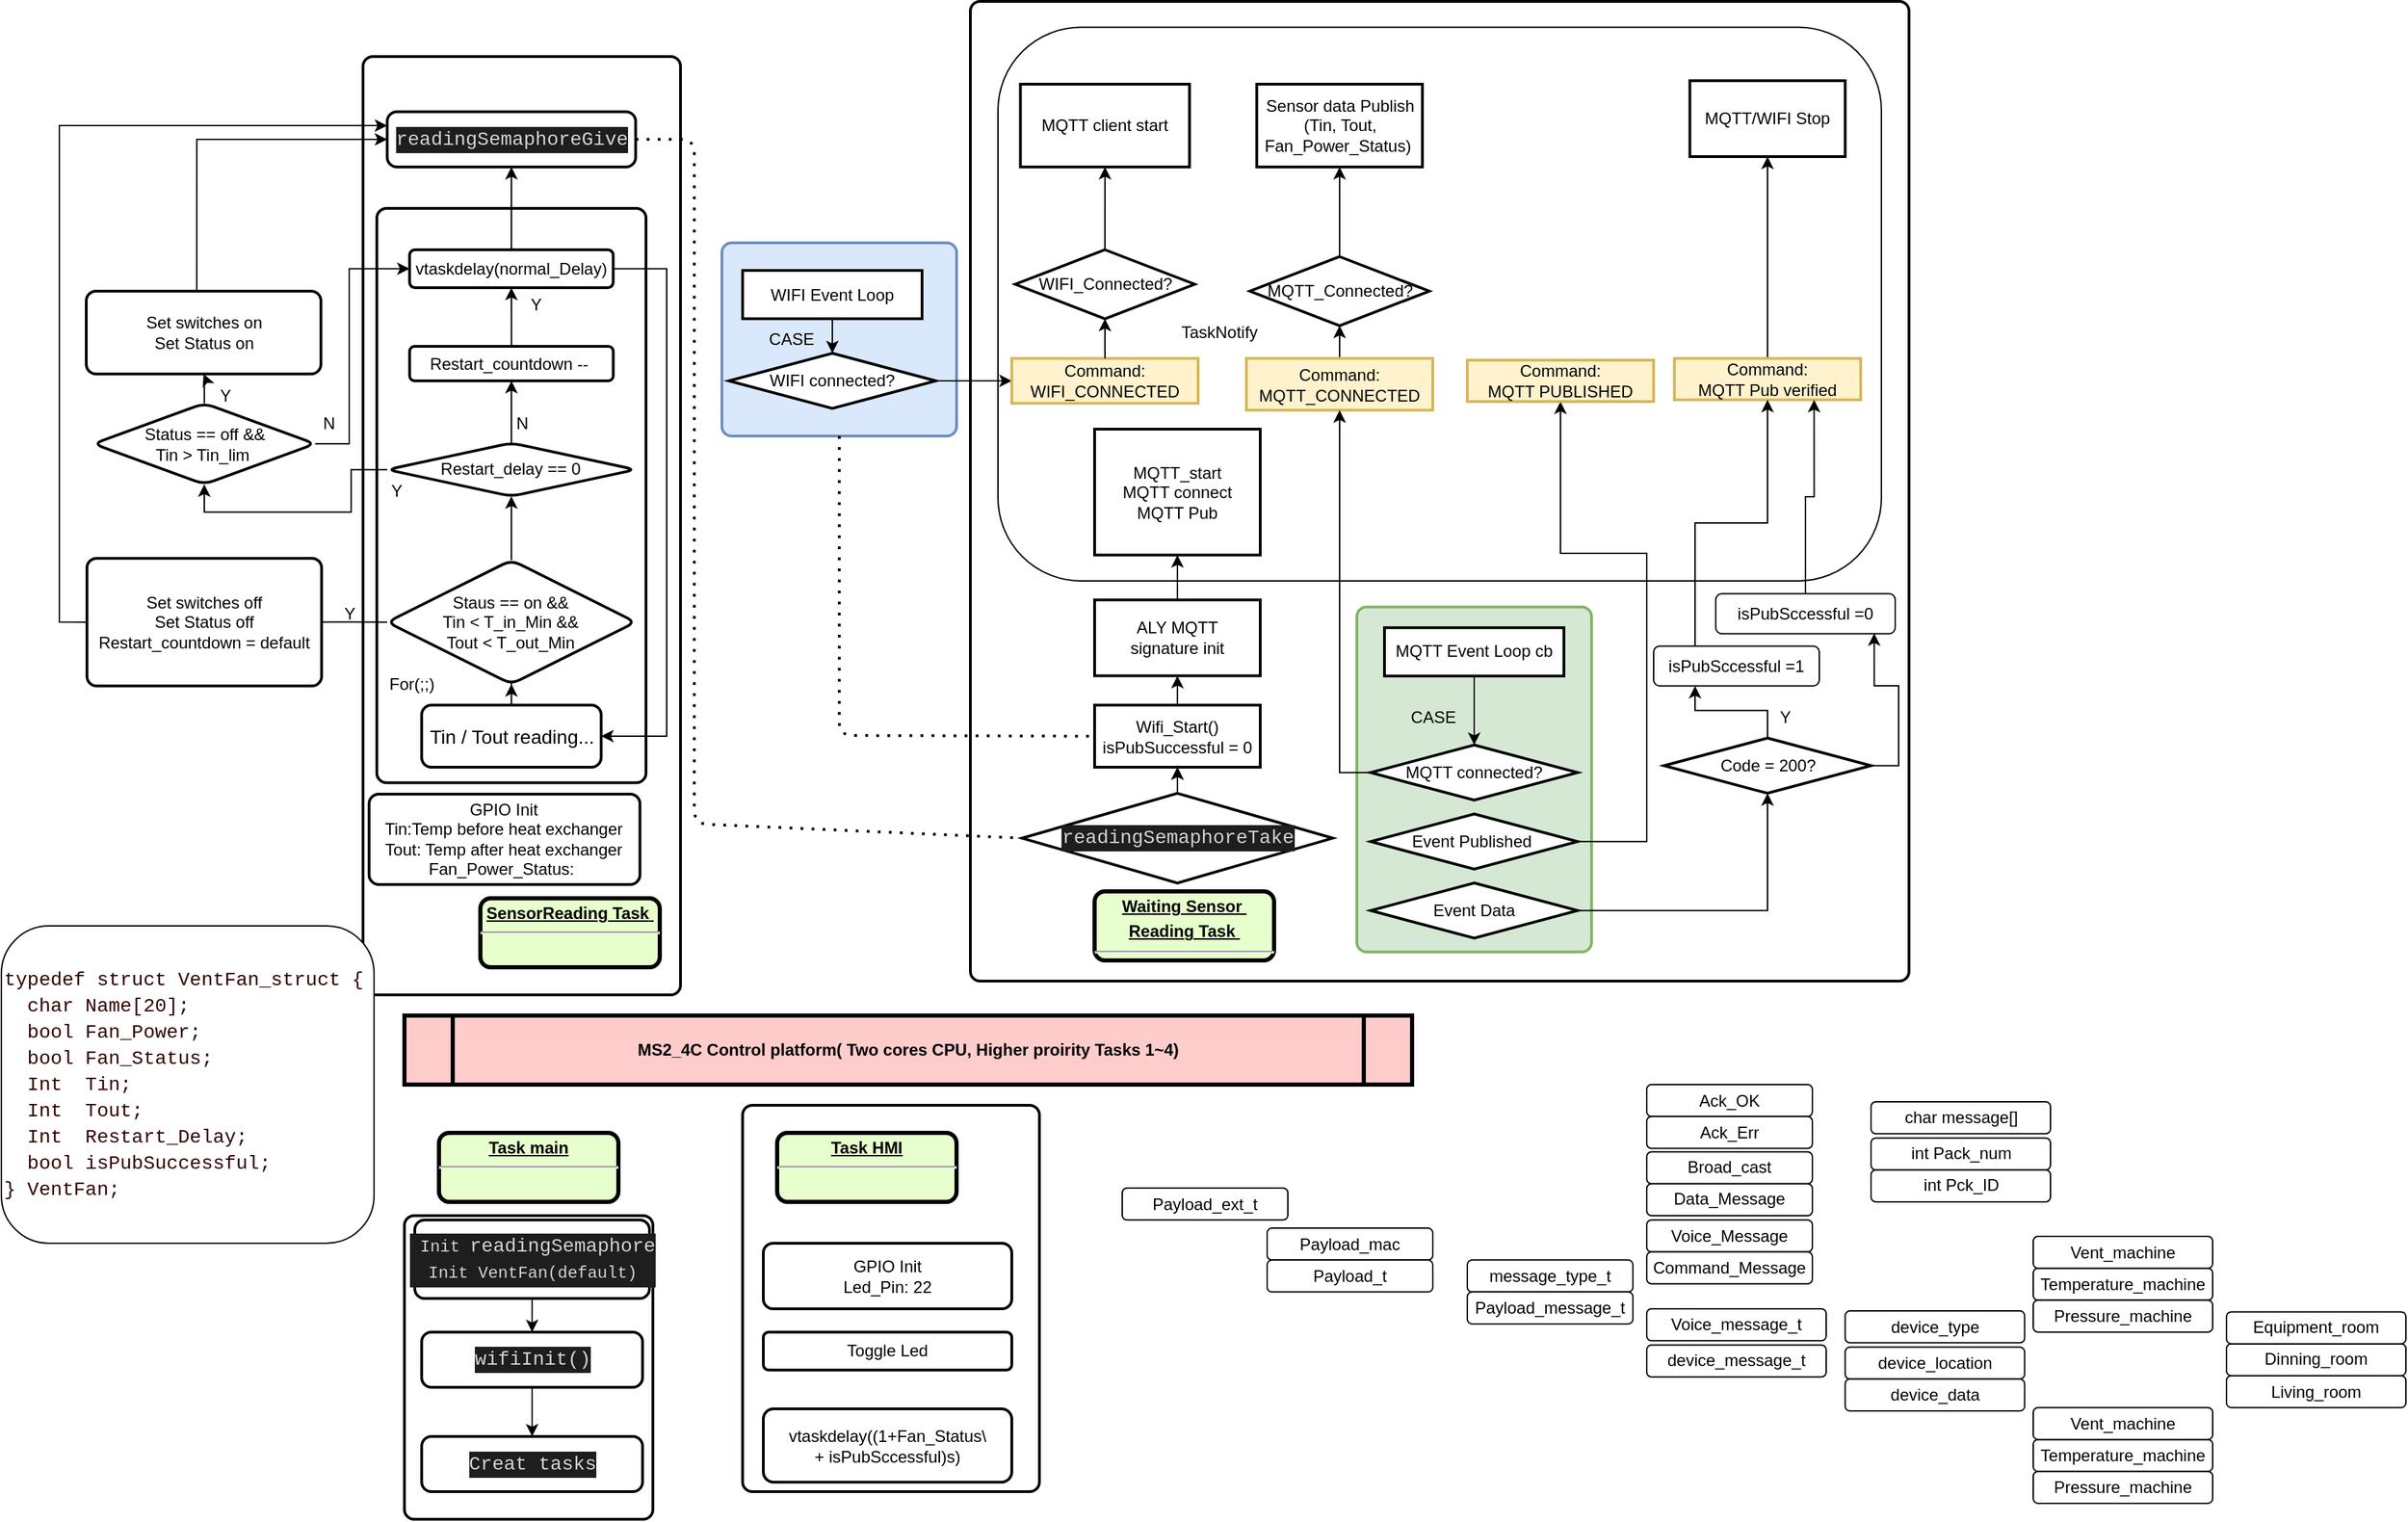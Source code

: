 <mxfile version="14.7.6" type="github">
  <diagram id="aIBNMCLB5vegAtX76ae7" name="Page-1">
    <mxGraphModel dx="950" dy="454" grid="1" gridSize="10" guides="1" tooltips="1" connect="1" arrows="1" fold="1" page="1" pageScale="1" pageWidth="827" pageHeight="1169" math="0" shadow="0">
      <root>
        <mxCell id="0" />
        <mxCell id="1" parent="0" />
        <mxCell id="qpSUApoE_brRs-mtpVLS-30" value="" style="rounded=1;whiteSpace=wrap;html=1;absoluteArcSize=1;arcSize=14;strokeWidth=2;" parent="1" vertex="1">
          <mxGeometry x="635" y="810" width="215" height="280" as="geometry" />
        </mxCell>
        <mxCell id="1z75fBFgBHhC1uhvndQV-54" value="" style="rounded=1;whiteSpace=wrap;html=1;absoluteArcSize=1;arcSize=14;strokeWidth=2;" parent="1" vertex="1">
          <mxGeometry x="800" y="10" width="680" height="710" as="geometry" />
        </mxCell>
        <mxCell id="Un01HnfKfebli6_bDrwn-19" value="" style="rounded=1;whiteSpace=wrap;html=1;" parent="1" vertex="1">
          <mxGeometry x="820" y="28.75" width="640" height="401.25" as="geometry" />
        </mxCell>
        <mxCell id="1z75fBFgBHhC1uhvndQV-83" value="" style="rounded=1;whiteSpace=wrap;html=1;absoluteArcSize=1;arcSize=14;strokeWidth=2;" parent="1" vertex="1">
          <mxGeometry x="360" y="50" width="230" height="680" as="geometry" />
        </mxCell>
        <mxCell id="Un01HnfKfebli6_bDrwn-9" value="" style="rounded=1;whiteSpace=wrap;html=1;absoluteArcSize=1;arcSize=14;strokeWidth=2;" parent="1" vertex="1">
          <mxGeometry x="370" y="160" width="195" height="416.25" as="geometry" />
        </mxCell>
        <mxCell id="1z75fBFgBHhC1uhvndQV-82" value="" style="rounded=1;whiteSpace=wrap;html=1;absoluteArcSize=1;arcSize=14;strokeWidth=2;" parent="1" vertex="1">
          <mxGeometry x="390" y="890" width="180" height="220" as="geometry" />
        </mxCell>
        <mxCell id="1z75fBFgBHhC1uhvndQV-52" value="" style="rounded=1;whiteSpace=wrap;html=1;absoluteArcSize=1;arcSize=14;strokeWidth=2;fillColor=#d5e8d4;strokeColor=#82b366;" parent="1" vertex="1">
          <mxGeometry x="1080" y="448.9" width="170" height="250" as="geometry" />
        </mxCell>
        <mxCell id="1z75fBFgBHhC1uhvndQV-47" value="" style="rounded=1;whiteSpace=wrap;html=1;absoluteArcSize=1;arcSize=14;strokeWidth=2;fillColor=#dae8fc;strokeColor=#6c8ebf;" parent="1" vertex="1">
          <mxGeometry x="620" y="185" width="170" height="140" as="geometry" />
        </mxCell>
        <mxCell id="1z75fBFgBHhC1uhvndQV-1" value="MS2_4C Control platform( Two cores CPU, Higher proirity Tasks 1~4)" style="shape=process;whiteSpace=wrap;align=center;verticalAlign=middle;size=0.048;fontStyle=1;strokeWidth=3;fillColor=#FFCCCC" parent="1" vertex="1">
          <mxGeometry x="390" y="745" width="730" height="50" as="geometry" />
        </mxCell>
        <mxCell id="1z75fBFgBHhC1uhvndQV-2" value="&lt;p style=&quot;margin: 0px ; margin-top: 4px ; text-align: center ; text-decoration: underline&quot;&gt;&lt;strong&gt;&lt;strong&gt;Task&lt;/strong&gt;&amp;nbsp;main&lt;br&gt;&lt;/strong&gt;&lt;/p&gt;&lt;hr&gt;&lt;p style=&quot;margin: 0px ; margin-left: 8px&quot;&gt;&lt;br&gt;&lt;/p&gt;" style="verticalAlign=middle;align=center;overflow=fill;fontSize=12;fontFamily=Helvetica;html=1;rounded=1;fontStyle=1;strokeWidth=3;fillColor=#E6FFCC" parent="1" vertex="1">
          <mxGeometry x="415" y="830" width="130" height="50" as="geometry" />
        </mxCell>
        <mxCell id="1z75fBFgBHhC1uhvndQV-80" value="" style="edgeStyle=orthogonalEdgeStyle;rounded=0;orthogonalLoop=1;jettySize=auto;html=1;" parent="1" source="1z75fBFgBHhC1uhvndQV-3" target="1z75fBFgBHhC1uhvndQV-4" edge="1">
          <mxGeometry relative="1" as="geometry" />
        </mxCell>
        <mxCell id="1z75fBFgBHhC1uhvndQV-3" value="&lt;div style=&quot;color: rgb(212 , 212 , 212) ; background-color: rgb(30 , 30 , 30) ; font-family: &amp;#34;consolas&amp;#34; , &amp;#34;courier new&amp;#34; , monospace ; line-height: 19px&quot;&gt;&lt;font style=&quot;font-size: 12px&quot;&gt;&amp;nbsp;Init&amp;nbsp;&lt;/font&gt;&lt;span style=&quot;font-family: &amp;#34;consolas&amp;#34; , &amp;#34;courier new&amp;#34; , monospace ; font-size: 14px&quot;&gt;readingSemaphore&lt;/span&gt;&lt;/div&gt;&lt;div style=&quot;color: rgb(212 , 212 , 212) ; background-color: rgb(30 , 30 , 30) ; font-family: &amp;#34;consolas&amp;#34; , &amp;#34;courier new&amp;#34; , monospace ; line-height: 19px&quot;&gt;&lt;font style=&quot;font-size: 12px&quot;&gt;Init VentFan(default)&lt;/font&gt;&lt;/div&gt;" style="rounded=1;whiteSpace=wrap;html=1;absoluteArcSize=1;arcSize=14;strokeWidth=2;" parent="1" vertex="1">
          <mxGeometry x="397.51" y="893.13" width="170" height="56.87" as="geometry" />
        </mxCell>
        <mxCell id="qpSUApoE_brRs-mtpVLS-2" value="" style="edgeStyle=orthogonalEdgeStyle;rounded=0;orthogonalLoop=1;jettySize=auto;html=1;" parent="1" source="1z75fBFgBHhC1uhvndQV-4" target="qpSUApoE_brRs-mtpVLS-1" edge="1">
          <mxGeometry relative="1" as="geometry" />
        </mxCell>
        <mxCell id="1z75fBFgBHhC1uhvndQV-4" value="&lt;div style=&quot;color: rgb(212 , 212 , 212) ; background-color: rgb(30 , 30 , 30) ; font-family: &amp;#34;consolas&amp;#34; , &amp;#34;courier new&amp;#34; , monospace ; font-size: 14px ; line-height: 19px&quot;&gt;wifiInit()&lt;/div&gt;" style="rounded=1;whiteSpace=wrap;html=1;absoluteArcSize=1;arcSize=14;strokeWidth=2;" parent="1" vertex="1">
          <mxGeometry x="402.5" y="974.38" width="160" height="40" as="geometry" />
        </mxCell>
        <mxCell id="qpSUApoE_brRs-mtpVLS-4" value="" style="edgeStyle=orthogonalEdgeStyle;rounded=0;orthogonalLoop=1;jettySize=auto;html=1;" parent="1" source="1z75fBFgBHhC1uhvndQV-5" target="qpSUApoE_brRs-mtpVLS-3" edge="1">
          <mxGeometry relative="1" as="geometry" />
        </mxCell>
        <mxCell id="1z75fBFgBHhC1uhvndQV-5" value="&lt;font style=&quot;font-size: 14px&quot;&gt;Tin / Tout reading...&lt;/font&gt;" style="rounded=1;whiteSpace=wrap;html=1;absoluteArcSize=1;arcSize=14;strokeWidth=2;" parent="1" vertex="1">
          <mxGeometry x="402.5" y="520" width="130" height="45" as="geometry" />
        </mxCell>
        <mxCell id="1z75fBFgBHhC1uhvndQV-7" value="&lt;p style=&quot;margin: 0px ; margin-top: 4px ; text-align: center ; text-decoration: underline&quot;&gt;&lt;strong&gt;&lt;strong&gt;SensorReading Task&lt;/strong&gt;&amp;nbsp;&lt;br&gt;&lt;/strong&gt;&lt;/p&gt;&lt;hr&gt;&lt;p style=&quot;margin: 0px ; margin-left: 8px&quot;&gt;&lt;br&gt;&lt;/p&gt;" style="verticalAlign=middle;align=center;overflow=fill;fontSize=12;fontFamily=Helvetica;html=1;rounded=1;fontStyle=1;strokeWidth=3;fillColor=#E6FFCC" parent="1" vertex="1">
          <mxGeometry x="445" y="660" width="130" height="50" as="geometry" />
        </mxCell>
        <mxCell id="1z75fBFgBHhC1uhvndQV-8" value="&lt;div style=&quot;color: rgb(212 , 212 , 212) ; background-color: rgb(30 , 30 , 30) ; font-family: &amp;#34;consolas&amp;#34; , &amp;#34;courier new&amp;#34; , monospace ; font-size: 14px ; line-height: 19px&quot;&gt;&lt;div style=&quot;font-family: &amp;#34;consolas&amp;#34; , &amp;#34;courier new&amp;#34; , monospace ; line-height: 19px&quot;&gt;readingSemaphoreGive&lt;/div&gt;&lt;/div&gt;" style="rounded=1;whiteSpace=wrap;html=1;absoluteArcSize=1;arcSize=14;strokeWidth=2;" parent="1" vertex="1">
          <mxGeometry x="377.51" y="90" width="180" height="40" as="geometry" />
        </mxCell>
        <mxCell id="1z75fBFgBHhC1uhvndQV-9" value="&lt;p style=&quot;margin: 0px ; margin-top: 4px ; text-align: center ; text-decoration: underline&quot;&gt;&lt;strong&gt;&lt;strong&gt;Waiting Sensor&amp;nbsp;&lt;/strong&gt;&lt;/strong&gt;&lt;/p&gt;&lt;p style=&quot;margin: 0px ; margin-top: 4px ; text-align: center ; text-decoration: underline&quot;&gt;&lt;strong&gt;&lt;strong&gt;Reading Task&lt;/strong&gt;&amp;nbsp;&lt;br&gt;&lt;/strong&gt;&lt;/p&gt;&lt;hr&gt;&lt;p style=&quot;margin: 0px ; margin-left: 8px&quot;&gt;&lt;br&gt;&lt;/p&gt;" style="verticalAlign=middle;align=center;overflow=fill;fontSize=12;fontFamily=Helvetica;html=1;rounded=1;fontStyle=1;strokeWidth=3;fillColor=#E6FFCC" parent="1" vertex="1">
          <mxGeometry x="890" y="655" width="130" height="50" as="geometry" />
        </mxCell>
        <mxCell id="1z75fBFgBHhC1uhvndQV-12" value="" style="edgeStyle=orthogonalEdgeStyle;rounded=0;orthogonalLoop=1;jettySize=auto;html=1;" parent="1" source="1z75fBFgBHhC1uhvndQV-10" target="1z75fBFgBHhC1uhvndQV-11" edge="1">
          <mxGeometry relative="1" as="geometry" />
        </mxCell>
        <mxCell id="1z75fBFgBHhC1uhvndQV-32" value="" style="edgeStyle=orthogonalEdgeStyle;rounded=0;orthogonalLoop=1;jettySize=auto;html=1;exitX=0.5;exitY=0;exitDx=0;exitDy=0;" parent="1" source="1z75fBFgBHhC1uhvndQV-15" target="1z75fBFgBHhC1uhvndQV-13" edge="1">
          <mxGeometry relative="1" as="geometry" />
        </mxCell>
        <mxCell id="1z75fBFgBHhC1uhvndQV-10" value="&lt;div style=&quot;color: rgb(212 , 212 , 212) ; background-color: rgb(30 , 30 , 30) ; font-family: &amp;#34;consolas&amp;#34; , &amp;#34;courier new&amp;#34; , monospace ; font-size: 14px ; line-height: 19px&quot;&gt;readingSemaphoreTake&lt;/div&gt;" style="strokeWidth=2;html=1;shape=mxgraph.flowchart.decision;whiteSpace=wrap;" parent="1" vertex="1">
          <mxGeometry x="837.5" y="583.9" width="225" height="65" as="geometry" />
        </mxCell>
        <mxCell id="1z75fBFgBHhC1uhvndQV-14" value="" style="edgeStyle=orthogonalEdgeStyle;rounded=0;orthogonalLoop=1;jettySize=auto;html=1;entryX=0.5;entryY=1;entryDx=0;entryDy=0;" parent="1" source="1z75fBFgBHhC1uhvndQV-11" target="1z75fBFgBHhC1uhvndQV-15" edge="1">
          <mxGeometry relative="1" as="geometry" />
        </mxCell>
        <mxCell id="1z75fBFgBHhC1uhvndQV-18" value="" style="edgeStyle=orthogonalEdgeStyle;rounded=0;orthogonalLoop=1;jettySize=auto;html=1;exitX=1;exitY=0.5;exitDx=0;exitDy=0;" parent="1" source="1z75fBFgBHhC1uhvndQV-46" target="1z75fBFgBHhC1uhvndQV-17" edge="1">
          <mxGeometry relative="1" as="geometry">
            <Array as="points">
              <mxPoint x="775" y="285" />
            </Array>
          </mxGeometry>
        </mxCell>
        <mxCell id="1z75fBFgBHhC1uhvndQV-13" value="MQTT_start&lt;br&gt;MQTT connect&lt;br&gt;MQTT Pub" style="whiteSpace=wrap;html=1;strokeWidth=2;" parent="1" vertex="1">
          <mxGeometry x="890" y="320" width="120" height="91.25" as="geometry" />
        </mxCell>
        <mxCell id="1z75fBFgBHhC1uhvndQV-15" value="ALY MQTT &lt;br&gt;signature init" style="whiteSpace=wrap;html=1;strokeWidth=2;" parent="1" vertex="1">
          <mxGeometry x="890" y="443.75" width="120" height="55" as="geometry" />
        </mxCell>
        <mxCell id="1z75fBFgBHhC1uhvndQV-61" value="" style="edgeStyle=orthogonalEdgeStyle;rounded=0;orthogonalLoop=1;jettySize=auto;html=1;" parent="1" source="1z75fBFgBHhC1uhvndQV-19" edge="1">
          <mxGeometry relative="1" as="geometry">
            <mxPoint x="897.5" y="202.5" as="targetPoint" />
          </mxGeometry>
        </mxCell>
        <mxCell id="1z75fBFgBHhC1uhvndQV-17" value="Command:&lt;br&gt;WIFI_CONNECTED" style="whiteSpace=wrap;html=1;strokeWidth=2;fillColor=#fff2cc;strokeColor=#d6b656;" parent="1" vertex="1">
          <mxGeometry x="830" y="268.75" width="135" height="32.5" as="geometry" />
        </mxCell>
        <mxCell id="1z75fBFgBHhC1uhvndQV-22" value="" style="edgeStyle=orthogonalEdgeStyle;rounded=0;orthogonalLoop=1;jettySize=auto;html=1;" parent="1" source="1z75fBFgBHhC1uhvndQV-19" target="1z75fBFgBHhC1uhvndQV-21" edge="1">
          <mxGeometry relative="1" as="geometry" />
        </mxCell>
        <mxCell id="1z75fBFgBHhC1uhvndQV-21" value="MQTT client start" style="whiteSpace=wrap;html=1;strokeWidth=2;" parent="1" vertex="1">
          <mxGeometry x="836.25" y="70" width="122.5" height="60" as="geometry" />
        </mxCell>
        <mxCell id="1z75fBFgBHhC1uhvndQV-65" value="" style="edgeStyle=orthogonalEdgeStyle;rounded=0;orthogonalLoop=1;jettySize=auto;html=1;entryX=0.5;entryY=1;entryDx=0;entryDy=0;" parent="1" source="1z75fBFgBHhC1uhvndQV-23" target="1z75fBFgBHhC1uhvndQV-67" edge="1">
          <mxGeometry relative="1" as="geometry" />
        </mxCell>
        <mxCell id="1z75fBFgBHhC1uhvndQV-23" value="Command:&lt;br&gt;MQTT_CONNECTED" style="whiteSpace=wrap;html=1;strokeWidth=2;fillColor=#fff2cc;strokeColor=#d6b656;" parent="1" vertex="1">
          <mxGeometry x="1000" y="268.75" width="135" height="37.5" as="geometry" />
        </mxCell>
        <mxCell id="1z75fBFgBHhC1uhvndQV-30" value="" style="edgeStyle=orthogonalEdgeStyle;rounded=0;orthogonalLoop=1;jettySize=auto;html=1;" parent="1" source="1z75fBFgBHhC1uhvndQV-25" target="1z75fBFgBHhC1uhvndQV-29" edge="1">
          <mxGeometry relative="1" as="geometry" />
        </mxCell>
        <mxCell id="1z75fBFgBHhC1uhvndQV-25" value="MQTT Event Loop cb" style="whiteSpace=wrap;html=1;strokeWidth=2;" parent="1" vertex="1">
          <mxGeometry x="1100" y="463.9" width="130" height="35" as="geometry" />
        </mxCell>
        <mxCell id="1z75fBFgBHhC1uhvndQV-64" value="" style="edgeStyle=orthogonalEdgeStyle;rounded=0;orthogonalLoop=1;jettySize=auto;html=1;entryX=0.5;entryY=1;entryDx=0;entryDy=0;exitX=0;exitY=0.5;exitDx=0;exitDy=0;" parent="1" source="1z75fBFgBHhC1uhvndQV-29" target="1z75fBFgBHhC1uhvndQV-23" edge="1">
          <mxGeometry relative="1" as="geometry">
            <mxPoint x="1225.0" y="607.5" as="targetPoint" />
          </mxGeometry>
        </mxCell>
        <mxCell id="1z75fBFgBHhC1uhvndQV-29" value="MQTT connected?" style="rhombus;whiteSpace=wrap;html=1;strokeWidth=2;" parent="1" vertex="1">
          <mxGeometry x="1090" y="548.9" width="150" height="40" as="geometry" />
        </mxCell>
        <mxCell id="1z75fBFgBHhC1uhvndQV-33" value="Y" style="text;html=1;align=center;verticalAlign=middle;resizable=0;points=[];autosize=1;" parent="1" vertex="1">
          <mxGeometry x="960" y="545" width="20" height="20" as="geometry" />
        </mxCell>
        <mxCell id="1z75fBFgBHhC1uhvndQV-35" value="Sensor data Publish&lt;br&gt;(Tin, Tout,&lt;br&gt;Fan_Power_Status)&amp;nbsp;" style="whiteSpace=wrap;html=1;strokeWidth=2;" parent="1" vertex="1">
          <mxGeometry x="1007.5" y="70" width="120" height="60" as="geometry" />
        </mxCell>
        <mxCell id="1z75fBFgBHhC1uhvndQV-66" value="" style="edgeStyle=orthogonalEdgeStyle;rounded=0;orthogonalLoop=1;jettySize=auto;html=1;entryX=0.5;entryY=1;entryDx=0;entryDy=0;exitX=1;exitY=0.5;exitDx=0;exitDy=0;" parent="1" source="1z75fBFgBHhC1uhvndQV-37" target="1z75fBFgBHhC1uhvndQV-43" edge="1">
          <mxGeometry relative="1" as="geometry">
            <mxPoint x="1270" y="707" as="targetPoint" />
            <Array as="points">
              <mxPoint x="1290" y="619" />
              <mxPoint x="1290" y="410" />
              <mxPoint x="1227" y="410" />
            </Array>
          </mxGeometry>
        </mxCell>
        <mxCell id="1z75fBFgBHhC1uhvndQV-37" value="Event Published&amp;nbsp;" style="rhombus;whiteSpace=wrap;html=1;strokeWidth=2;" parent="1" vertex="1">
          <mxGeometry x="1090" y="598.9" width="150" height="40" as="geometry" />
        </mxCell>
        <mxCell id="_MhRCm7ZclxY7VLbv7sL-2" value="" style="edgeStyle=orthogonalEdgeStyle;rounded=0;orthogonalLoop=1;jettySize=auto;html=1;entryX=0.5;entryY=1;entryDx=0;entryDy=0;" parent="1" source="1z75fBFgBHhC1uhvndQV-38" target="1z75fBFgBHhC1uhvndQV-39" edge="1">
          <mxGeometry relative="1" as="geometry">
            <mxPoint x="1335" y="668.9" as="targetPoint" />
          </mxGeometry>
        </mxCell>
        <mxCell id="1z75fBFgBHhC1uhvndQV-38" value="Event Data" style="rhombus;whiteSpace=wrap;html=1;strokeWidth=2;" parent="1" vertex="1">
          <mxGeometry x="1090" y="648.9" width="150" height="40" as="geometry" />
        </mxCell>
        <mxCell id="_MhRCm7ZclxY7VLbv7sL-8" value="" style="edgeStyle=orthogonalEdgeStyle;rounded=0;orthogonalLoop=1;jettySize=auto;html=1;entryX=0.25;entryY=1;entryDx=0;entryDy=0;" parent="1" source="1z75fBFgBHhC1uhvndQV-39" target="_MhRCm7ZclxY7VLbv7sL-7" edge="1">
          <mxGeometry relative="1" as="geometry" />
        </mxCell>
        <mxCell id="_MhRCm7ZclxY7VLbv7sL-11" value="" style="edgeStyle=orthogonalEdgeStyle;rounded=0;orthogonalLoop=1;jettySize=auto;html=1;entryX=0.883;entryY=0.993;entryDx=0;entryDy=0;entryPerimeter=0;exitX=1;exitY=0.5;exitDx=0;exitDy=0;" parent="1" source="1z75fBFgBHhC1uhvndQV-39" target="_MhRCm7ZclxY7VLbv7sL-9" edge="1">
          <mxGeometry relative="1" as="geometry">
            <mxPoint x="1547.5" y="563.9" as="targetPoint" />
          </mxGeometry>
        </mxCell>
        <mxCell id="1z75fBFgBHhC1uhvndQV-39" value="Code = 200?" style="rhombus;whiteSpace=wrap;html=1;strokeWidth=2;" parent="1" vertex="1">
          <mxGeometry x="1302.5" y="543.9" width="150" height="40" as="geometry" />
        </mxCell>
        <mxCell id="1z75fBFgBHhC1uhvndQV-43" value="Command:&lt;br&gt;MQTT PUBLISHED" style="whiteSpace=wrap;html=1;strokeWidth=2;fillColor=#fff2cc;strokeColor=#d6b656;" parent="1" vertex="1">
          <mxGeometry x="1160" y="270" width="135" height="30" as="geometry" />
        </mxCell>
        <mxCell id="1z75fBFgBHhC1uhvndQV-48" value="" style="edgeStyle=orthogonalEdgeStyle;rounded=0;orthogonalLoop=1;jettySize=auto;html=1;" parent="1" source="1z75fBFgBHhC1uhvndQV-45" target="1z75fBFgBHhC1uhvndQV-46" edge="1">
          <mxGeometry relative="1" as="geometry" />
        </mxCell>
        <mxCell id="1z75fBFgBHhC1uhvndQV-45" value="WIFI Event Loop" style="whiteSpace=wrap;html=1;strokeWidth=2;" parent="1" vertex="1">
          <mxGeometry x="635" y="205" width="130" height="35" as="geometry" />
        </mxCell>
        <mxCell id="1z75fBFgBHhC1uhvndQV-46" value="WIFI connected?" style="rhombus;whiteSpace=wrap;html=1;strokeWidth=2;" parent="1" vertex="1">
          <mxGeometry x="625" y="265" width="150" height="40" as="geometry" />
        </mxCell>
        <mxCell id="1z75fBFgBHhC1uhvndQV-50" value="CASE" style="text;html=1;align=center;verticalAlign=middle;resizable=0;points=[];autosize=1;" parent="1" vertex="1">
          <mxGeometry x="645" y="245" width="50" height="20" as="geometry" />
        </mxCell>
        <mxCell id="1z75fBFgBHhC1uhvndQV-51" value="CASE" style="text;html=1;align=center;verticalAlign=middle;resizable=0;points=[];autosize=1;" parent="1" vertex="1">
          <mxGeometry x="1110" y="518.9" width="50" height="20" as="geometry" />
        </mxCell>
        <mxCell id="1z75fBFgBHhC1uhvndQV-55" value="TaskNotify" style="text;html=1;align=center;verticalAlign=middle;resizable=0;points=[];autosize=1;" parent="1" vertex="1">
          <mxGeometry x="945" y="240" width="70" height="20" as="geometry" />
        </mxCell>
        <mxCell id="1z75fBFgBHhC1uhvndQV-68" value="" style="edgeStyle=orthogonalEdgeStyle;rounded=0;orthogonalLoop=1;jettySize=auto;html=1;" parent="1" source="1z75fBFgBHhC1uhvndQV-67" target="1z75fBFgBHhC1uhvndQV-35" edge="1">
          <mxGeometry relative="1" as="geometry" />
        </mxCell>
        <mxCell id="1z75fBFgBHhC1uhvndQV-67" value="MQTT_Connected?" style="rhombus;whiteSpace=wrap;html=1;strokeWidth=2;" parent="1" vertex="1">
          <mxGeometry x="1002.5" y="195" width="130" height="50" as="geometry" />
        </mxCell>
        <mxCell id="1z75fBFgBHhC1uhvndQV-74" style="edgeStyle=orthogonalEdgeStyle;rounded=0;orthogonalLoop=1;jettySize=auto;html=1;exitX=0.5;exitY=1;exitDx=0;exitDy=0;" parent="1" edge="1">
          <mxGeometry relative="1" as="geometry">
            <mxPoint x="1085" y="762.42" as="sourcePoint" />
            <mxPoint x="1085" y="762.42" as="targetPoint" />
          </mxGeometry>
        </mxCell>
        <mxCell id="qpSUApoE_brRs-mtpVLS-1" value="&lt;div style=&quot;color: rgb(212 , 212 , 212) ; background-color: rgb(30 , 30 , 30) ; font-family: &amp;#34;consolas&amp;#34; , &amp;#34;courier new&amp;#34; , monospace ; font-size: 14px ; line-height: 19px&quot;&gt;Creat tasks&lt;/div&gt;" style="rounded=1;whiteSpace=wrap;html=1;absoluteArcSize=1;arcSize=14;strokeWidth=2;" parent="1" vertex="1">
          <mxGeometry x="402.51" y="1050" width="160" height="40" as="geometry" />
        </mxCell>
        <mxCell id="qpSUApoE_brRs-mtpVLS-3" value="Staus == on &amp;amp;&amp;amp;&lt;br&gt;Tin &amp;lt; T_in_Min &amp;amp;&amp;amp;&lt;br&gt;Tout &amp;lt; T_out_Min" style="rhombus;whiteSpace=wrap;html=1;rounded=1;strokeWidth=2;arcSize=14;" parent="1" vertex="1">
          <mxGeometry x="377.48" y="414.92" width="180" height="89.84" as="geometry" />
        </mxCell>
        <mxCell id="qpSUApoE_brRs-mtpVLS-11" value="" style="edgeStyle=orthogonalEdgeStyle;rounded=0;orthogonalLoop=1;jettySize=auto;html=1;entryX=1;entryY=0.5;entryDx=0;entryDy=0;exitX=0;exitY=0.5;exitDx=0;exitDy=0;" parent="1" source="qpSUApoE_brRs-mtpVLS-3" edge="1">
          <mxGeometry relative="1" as="geometry">
            <mxPoint x="400.03" y="402.2" as="sourcePoint" />
            <mxPoint x="310" y="459.84" as="targetPoint" />
          </mxGeometry>
        </mxCell>
        <mxCell id="qpSUApoE_brRs-mtpVLS-13" value="" style="edgeStyle=orthogonalEdgeStyle;rounded=0;orthogonalLoop=1;jettySize=auto;html=1;exitX=0.5;exitY=0;exitDx=0;exitDy=0;entryX=0.5;entryY=1;entryDx=0;entryDy=0;" parent="1" source="Un01HnfKfebli6_bDrwn-10" target="1z75fBFgBHhC1uhvndQV-8" edge="1">
          <mxGeometry relative="1" as="geometry">
            <mxPoint x="467.5" y="380" as="sourcePoint" />
            <mxPoint x="466.5" y="284.38" as="targetPoint" />
          </mxGeometry>
        </mxCell>
        <mxCell id="qpSUApoE_brRs-mtpVLS-26" value="" style="edgeStyle=orthogonalEdgeStyle;rounded=0;orthogonalLoop=1;jettySize=auto;html=1;entryX=0;entryY=0.25;entryDx=0;entryDy=0;exitX=0;exitY=0.5;exitDx=0;exitDy=0;" parent="1" source="qpSUApoE_brRs-mtpVLS-12" target="1z75fBFgBHhC1uhvndQV-8" edge="1">
          <mxGeometry relative="1" as="geometry">
            <mxPoint x="70" y="170" as="targetPoint" />
          </mxGeometry>
        </mxCell>
        <mxCell id="qpSUApoE_brRs-mtpVLS-12" value="Set switches off&lt;br&gt;Set Status off&lt;br&gt;Restart_countdown = default" style="rounded=1;whiteSpace=wrap;html=1;absoluteArcSize=1;arcSize=14;strokeWidth=2;" parent="1" vertex="1">
          <mxGeometry x="160" y="413.59" width="170" height="92.5" as="geometry" />
        </mxCell>
        <mxCell id="qpSUApoE_brRs-mtpVLS-15" value="Y" style="text;html=1;align=center;verticalAlign=middle;resizable=0;points=[];autosize=1;" parent="1" vertex="1">
          <mxGeometry x="475" y="220" width="20" height="20" as="geometry" />
        </mxCell>
        <mxCell id="qpSUApoE_brRs-mtpVLS-16" value="Y" style="text;html=1;align=center;verticalAlign=middle;resizable=0;points=[];autosize=1;" parent="1" vertex="1">
          <mxGeometry x="373.77" y="355" width="20" height="20" as="geometry" />
        </mxCell>
        <mxCell id="qpSUApoE_brRs-mtpVLS-17" value="Y" style="text;html=1;align=center;verticalAlign=middle;resizable=0;points=[];autosize=1;" parent="1" vertex="1">
          <mxGeometry x="340" y="443.75" width="20" height="20" as="geometry" />
        </mxCell>
        <mxCell id="qpSUApoE_brRs-mtpVLS-18" value="GPIO Init&lt;br&gt;Tin:Temp before heat exchanger&lt;br&gt;Tout: Temp after heat exchanger&lt;br&gt;Fan_Power_Status:&amp;nbsp;" style="rounded=1;whiteSpace=wrap;html=1;absoluteArcSize=1;arcSize=14;strokeWidth=2;" parent="1" vertex="1">
          <mxGeometry x="364.38" y="584.5" width="196.25" height="65.5" as="geometry" />
        </mxCell>
        <mxCell id="qpSUApoE_brRs-mtpVLS-22" value="" style="edgeStyle=orthogonalEdgeStyle;rounded=0;orthogonalLoop=1;jettySize=auto;html=1;entryX=0.5;entryY=1;entryDx=0;entryDy=0;" parent="1" source="qpSUApoE_brRs-mtpVLS-20" target="ufi4V1U7AW8aj_9xYBH5-3" edge="1">
          <mxGeometry relative="1" as="geometry">
            <mxPoint x="310" y="358.98" as="targetPoint" />
          </mxGeometry>
        </mxCell>
        <mxCell id="qpSUApoE_brRs-mtpVLS-20" value="Restart_delay == 0" style="rhombus;whiteSpace=wrap;html=1;rounded=1;strokeWidth=2;arcSize=14;" parent="1" vertex="1">
          <mxGeometry x="377.48" y="330" width="180" height="38.67" as="geometry" />
        </mxCell>
        <mxCell id="qpSUApoE_brRs-mtpVLS-24" value="" style="edgeStyle=orthogonalEdgeStyle;rounded=0;orthogonalLoop=1;jettySize=auto;html=1;entryX=0;entryY=0.5;entryDx=0;entryDy=0;exitX=0.471;exitY=0;exitDx=0;exitDy=0;exitPerimeter=0;" parent="1" source="qpSUApoE_brRs-mtpVLS-21" target="1z75fBFgBHhC1uhvndQV-8" edge="1">
          <mxGeometry relative="1" as="geometry">
            <mxPoint x="225" y="202.5" as="targetPoint" />
          </mxGeometry>
        </mxCell>
        <mxCell id="qpSUApoE_brRs-mtpVLS-21" value="Set switches on&lt;br&gt;Set Status&amp;nbsp;on" style="rounded=1;whiteSpace=wrap;html=1;absoluteArcSize=1;arcSize=14;strokeWidth=2;" parent="1" vertex="1">
          <mxGeometry x="159.5" y="220" width="170" height="60" as="geometry" />
        </mxCell>
        <mxCell id="qpSUApoE_brRs-mtpVLS-28" value="" style="edgeStyle=orthogonalEdgeStyle;rounded=0;orthogonalLoop=1;jettySize=auto;html=1;exitX=0.5;exitY=0;exitDx=0;exitDy=0;entryX=0.5;entryY=1;entryDx=0;entryDy=0;" parent="1" source="qpSUApoE_brRs-mtpVLS-3" target="qpSUApoE_brRs-mtpVLS-20" edge="1">
          <mxGeometry relative="1" as="geometry">
            <mxPoint x="477.5" y="390" as="sourcePoint" />
            <mxPoint x="476.5" y="294.38" as="targetPoint" />
          </mxGeometry>
        </mxCell>
        <mxCell id="qpSUApoE_brRs-mtpVLS-29" value="&lt;p style=&quot;margin: 0px ; margin-top: 4px ; text-align: center ; text-decoration: underline&quot;&gt;&lt;strong&gt;&lt;strong&gt;Task&lt;/strong&gt;&amp;nbsp;HMI&lt;br&gt;&lt;/strong&gt;&lt;/p&gt;&lt;hr&gt;&lt;p style=&quot;margin: 0px ; margin-left: 8px&quot;&gt;&lt;br&gt;&lt;/p&gt;" style="verticalAlign=middle;align=center;overflow=fill;fontSize=12;fontFamily=Helvetica;html=1;rounded=1;fontStyle=1;strokeWidth=3;fillColor=#E6FFCC" parent="1" vertex="1">
          <mxGeometry x="660" y="830" width="130" height="50" as="geometry" />
        </mxCell>
        <mxCell id="qpSUApoE_brRs-mtpVLS-36" value="GPIO Init&lt;br&gt;Led_Pin: 22&lt;br&gt;" style="rounded=1;whiteSpace=wrap;html=1;absoluteArcSize=1;arcSize=14;strokeWidth=2;" parent="1" vertex="1">
          <mxGeometry x="650" y="910" width="180" height="47.5" as="geometry" />
        </mxCell>
        <mxCell id="qpSUApoE_brRs-mtpVLS-43" value="Toggle Led" style="whiteSpace=wrap;html=1;rounded=1;strokeWidth=2;arcSize=14;" parent="1" vertex="1">
          <mxGeometry x="650" y="974.38" width="180" height="27.5" as="geometry" />
        </mxCell>
        <mxCell id="qpSUApoE_brRs-mtpVLS-44" value="vtaskdelay((1+Fan_Status\&lt;br&gt;+ isPubSccessful)s)" style="whiteSpace=wrap;html=1;rounded=1;strokeWidth=2;arcSize=14;" parent="1" vertex="1">
          <mxGeometry x="650" y="1030" width="180" height="53.12" as="geometry" />
        </mxCell>
        <mxCell id="pYE9BElWbnLyJK9MFPdy-1" value="&lt;div style=&quot;font-family: &amp;#34;consolas&amp;#34; , &amp;#34;courier new&amp;#34; , monospace ; font-size: 14px ; line-height: 19px&quot;&gt;&lt;div&gt;&lt;span style=&quot;background-color: rgb(255 , 255 , 255)&quot;&gt;&lt;font color=&quot;#330000&quot;&gt;typedef&amp;nbsp;struct&amp;nbsp;VentFan_struct&amp;nbsp;{&lt;/font&gt;&lt;/span&gt;&lt;/div&gt;&lt;div&gt;&lt;span style=&quot;background-color: rgb(255 , 255 , 255)&quot;&gt;&lt;font color=&quot;#330000&quot;&gt;&amp;nbsp;&amp;nbsp;char&amp;nbsp;Name[20];&lt;/font&gt;&lt;/span&gt;&lt;/div&gt;&lt;div&gt;&lt;span style=&quot;background-color: rgb(255 , 255 , 255)&quot;&gt;&lt;font color=&quot;#330000&quot;&gt;&amp;nbsp; bool&amp;nbsp;Fan_Power;&lt;/font&gt;&lt;/span&gt;&lt;/div&gt;&lt;div&gt;&lt;span style=&quot;background-color: rgb(255 , 255 , 255)&quot;&gt;&lt;font color=&quot;#330000&quot;&gt;&amp;nbsp; bool&amp;nbsp;Fan_Status;&lt;br&gt;&lt;/font&gt;&lt;/span&gt;&lt;/div&gt;&lt;div&gt;&lt;span style=&quot;background-color: rgb(255 , 255 , 255)&quot;&gt;&lt;font color=&quot;#330000&quot;&gt;&amp;nbsp; Int&amp;nbsp; Tin;&lt;/font&gt;&lt;/span&gt;&lt;/div&gt;&lt;div&gt;&lt;span style=&quot;background-color: rgb(255 , 255 , 255)&quot;&gt;&lt;font color=&quot;#330000&quot;&gt;&amp;nbsp;&amp;nbsp;Int&amp;nbsp; Tout;&lt;/font&gt;&lt;/span&gt;&lt;/div&gt;&lt;div&gt;&lt;span style=&quot;background-color: rgb(255 , 255 , 255)&quot;&gt;&lt;font color=&quot;#330000&quot;&gt;&amp;nbsp; Int&amp;nbsp; Restart_Delay;&lt;br&gt;&lt;/font&gt;&lt;/span&gt;&lt;/div&gt;&lt;div&gt;&lt;span style=&quot;background-color: rgb(255 , 255 , 255)&quot;&gt;&lt;font color=&quot;#330000&quot;&gt;&amp;nbsp; bool isPubSuccessful;&lt;/font&gt;&lt;/span&gt;&lt;/div&gt;&lt;div&gt;&lt;span style=&quot;background-color: rgb(255 , 255 , 255)&quot;&gt;&lt;font color=&quot;#330000&quot;&gt;} VentFan;&lt;/font&gt;&lt;/span&gt;&lt;/div&gt;&lt;/div&gt;" style="rounded=1;whiteSpace=wrap;html=1;align=left;" parent="1" vertex="1">
          <mxGeometry x="98" y="680" width="270" height="230" as="geometry" />
        </mxCell>
        <mxCell id="1z75fBFgBHhC1uhvndQV-11" value="Wifi_Start()&lt;br&gt;isPubSuccessful = 0" style="whiteSpace=wrap;html=1;strokeWidth=2;" parent="1" vertex="1">
          <mxGeometry x="890" y="520" width="120" height="45" as="geometry" />
        </mxCell>
        <mxCell id="Un01HnfKfebli6_bDrwn-1" value="" style="edgeStyle=orthogonalEdgeStyle;rounded=0;orthogonalLoop=1;jettySize=auto;html=1;" parent="1" source="1z75fBFgBHhC1uhvndQV-10" target="1z75fBFgBHhC1uhvndQV-11" edge="1">
          <mxGeometry relative="1" as="geometry">
            <mxPoint x="950" y="562.5" as="sourcePoint" />
            <mxPoint x="950" y="471.25" as="targetPoint" />
          </mxGeometry>
        </mxCell>
        <mxCell id="Un01HnfKfebli6_bDrwn-6" value="" style="endArrow=none;dashed=1;html=1;dashPattern=1 3;strokeWidth=2;exitX=1;exitY=0.5;exitDx=0;exitDy=0;entryX=0;entryY=0.5;entryDx=0;entryDy=0;entryPerimeter=0;" parent="1" source="1z75fBFgBHhC1uhvndQV-8" target="1z75fBFgBHhC1uhvndQV-10" edge="1">
          <mxGeometry width="50" height="50" relative="1" as="geometry">
            <mxPoint x="680" y="390" as="sourcePoint" />
            <mxPoint x="730" y="340" as="targetPoint" />
            <Array as="points">
              <mxPoint x="600" y="110" />
              <mxPoint x="600" y="606" />
            </Array>
          </mxGeometry>
        </mxCell>
        <mxCell id="Un01HnfKfebli6_bDrwn-12" value="" style="edgeStyle=orthogonalEdgeStyle;rounded=0;orthogonalLoop=1;jettySize=auto;html=1;entryX=1;entryY=0.5;entryDx=0;entryDy=0;exitX=1;exitY=0.5;exitDx=0;exitDy=0;" parent="1" source="Un01HnfKfebli6_bDrwn-10" target="1z75fBFgBHhC1uhvndQV-5" edge="1">
          <mxGeometry relative="1" as="geometry">
            <mxPoint x="638.745" y="282.5" as="targetPoint" />
            <Array as="points">
              <mxPoint x="580" y="204" />
              <mxPoint x="580" y="543" />
            </Array>
          </mxGeometry>
        </mxCell>
        <mxCell id="Un01HnfKfebli6_bDrwn-15" value="For(;;)" style="text;html=1;align=center;verticalAlign=middle;resizable=0;points=[];autosize=1;" parent="1" vertex="1">
          <mxGeometry x="370" y="495" width="50" height="20" as="geometry" />
        </mxCell>
        <mxCell id="Un01HnfKfebli6_bDrwn-16" value="" style="endArrow=none;dashed=1;html=1;dashPattern=1 3;strokeWidth=2;exitX=0.5;exitY=1;exitDx=0;exitDy=0;entryX=0;entryY=0.5;entryDx=0;entryDy=0;" parent="1" source="1z75fBFgBHhC1uhvndQV-47" target="1z75fBFgBHhC1uhvndQV-11" edge="1">
          <mxGeometry width="50" height="50" relative="1" as="geometry">
            <mxPoint x="880" y="310" as="sourcePoint" />
            <mxPoint x="930" y="260" as="targetPoint" />
            <Array as="points">
              <mxPoint x="705" y="542" />
            </Array>
          </mxGeometry>
        </mxCell>
        <mxCell id="1z75fBFgBHhC1uhvndQV-19" value="WIFI_Connected?" style="rhombus;whiteSpace=wrap;html=1;strokeWidth=2;" parent="1" vertex="1">
          <mxGeometry x="832.5" y="190" width="130" height="50" as="geometry" />
        </mxCell>
        <mxCell id="Un01HnfKfebli6_bDrwn-21" value="" style="edgeStyle=orthogonalEdgeStyle;rounded=0;orthogonalLoop=1;jettySize=auto;html=1;" parent="1" source="1z75fBFgBHhC1uhvndQV-17" target="1z75fBFgBHhC1uhvndQV-19" edge="1">
          <mxGeometry relative="1" as="geometry">
            <mxPoint x="897.5" y="202.5" as="targetPoint" />
            <mxPoint x="897.5" y="268.75" as="sourcePoint" />
          </mxGeometry>
        </mxCell>
        <mxCell id="_MhRCm7ZclxY7VLbv7sL-15" value="" style="edgeStyle=orthogonalEdgeStyle;rounded=0;orthogonalLoop=1;jettySize=auto;html=1;entryX=0.5;entryY=1;entryDx=0;entryDy=0;" parent="1" source="Un01HnfKfebli6_bDrwn-22" target="Un01HnfKfebli6_bDrwn-24" edge="1">
          <mxGeometry relative="1" as="geometry">
            <mxPoint x="1377.5" y="203.75" as="targetPoint" />
          </mxGeometry>
        </mxCell>
        <mxCell id="Un01HnfKfebli6_bDrwn-22" value="Command:&lt;br&gt;MQTT Pub verified" style="whiteSpace=wrap;html=1;strokeWidth=2;fillColor=#fff2cc;strokeColor=#d6b656;" parent="1" vertex="1">
          <mxGeometry x="1310" y="268.75" width="135" height="30" as="geometry" />
        </mxCell>
        <mxCell id="Un01HnfKfebli6_bDrwn-24" value="&lt;span&gt;MQTT/WIFI Stop&lt;/span&gt;" style="whiteSpace=wrap;html=1;strokeWidth=2;" parent="1" vertex="1">
          <mxGeometry x="1321.25" y="67.5" width="112.5" height="55" as="geometry" />
        </mxCell>
        <mxCell id="Un01HnfKfebli6_bDrwn-10" value="vtaskdelay(normal_Delay)" style="whiteSpace=wrap;html=1;rounded=1;strokeWidth=2;arcSize=14;" parent="1" vertex="1">
          <mxGeometry x="393.74" y="190" width="147.49" height="27.5" as="geometry" />
        </mxCell>
        <mxCell id="ufi4V1U7AW8aj_9xYBH5-1" value="" style="edgeStyle=orthogonalEdgeStyle;rounded=0;orthogonalLoop=1;jettySize=auto;html=1;exitX=0.5;exitY=0;exitDx=0;exitDy=0;entryX=0.5;entryY=1;entryDx=0;entryDy=0;" parent="1" source="qpSUApoE_brRs-mtpVLS-20" target="ufi4V1U7AW8aj_9xYBH5-2" edge="1">
          <mxGeometry relative="1" as="geometry">
            <mxPoint x="467.51" y="319.29" as="sourcePoint" />
            <mxPoint x="468" y="310" as="targetPoint" />
          </mxGeometry>
        </mxCell>
        <mxCell id="ufi4V1U7AW8aj_9xYBH5-9" value="" style="edgeStyle=orthogonalEdgeStyle;rounded=0;orthogonalLoop=1;jettySize=auto;html=1;" parent="1" source="ufi4V1U7AW8aj_9xYBH5-2" target="Un01HnfKfebli6_bDrwn-10" edge="1">
          <mxGeometry relative="1" as="geometry" />
        </mxCell>
        <mxCell id="ufi4V1U7AW8aj_9xYBH5-2" value="Restart_countdown --&amp;nbsp;" style="whiteSpace=wrap;html=1;rounded=1;strokeWidth=2;arcSize=14;" parent="1" vertex="1">
          <mxGeometry x="393.77" y="260" width="147.49" height="25" as="geometry" />
        </mxCell>
        <mxCell id="ufi4V1U7AW8aj_9xYBH5-4" value="" style="edgeStyle=orthogonalEdgeStyle;rounded=0;orthogonalLoop=1;jettySize=auto;html=1;" parent="1" source="ufi4V1U7AW8aj_9xYBH5-3" target="qpSUApoE_brRs-mtpVLS-21" edge="1">
          <mxGeometry relative="1" as="geometry" />
        </mxCell>
        <mxCell id="ufi4V1U7AW8aj_9xYBH5-7" value="" style="edgeStyle=orthogonalEdgeStyle;rounded=0;orthogonalLoop=1;jettySize=auto;html=1;entryX=0;entryY=0.5;entryDx=0;entryDy=0;exitX=1;exitY=0.5;exitDx=0;exitDy=0;" parent="1" source="ufi4V1U7AW8aj_9xYBH5-3" target="Un01HnfKfebli6_bDrwn-10" edge="1">
          <mxGeometry relative="1" as="geometry">
            <Array as="points">
              <mxPoint x="350" y="331" />
              <mxPoint x="350" y="204" />
            </Array>
          </mxGeometry>
        </mxCell>
        <mxCell id="ufi4V1U7AW8aj_9xYBH5-3" value="Status == off &amp;amp;&amp;amp;&lt;br&gt;Tin &amp;gt; Tin_lim&amp;nbsp;" style="rhombus;whiteSpace=wrap;html=1;rounded=1;strokeWidth=2;arcSize=14;" parent="1" vertex="1">
          <mxGeometry x="164.75" y="301.25" width="160.5" height="58.75" as="geometry" />
        </mxCell>
        <mxCell id="ufi4V1U7AW8aj_9xYBH5-5" value="Y" style="text;html=1;align=center;verticalAlign=middle;resizable=0;points=[];autosize=1;" parent="1" vertex="1">
          <mxGeometry x="250" y="286.25" width="20" height="20" as="geometry" />
        </mxCell>
        <mxCell id="ufi4V1U7AW8aj_9xYBH5-6" value="N" style="text;html=1;align=center;verticalAlign=middle;resizable=0;points=[];autosize=1;" parent="1" vertex="1">
          <mxGeometry x="465" y="306.25" width="20" height="20" as="geometry" />
        </mxCell>
        <mxCell id="ufi4V1U7AW8aj_9xYBH5-8" value="N" style="text;html=1;align=center;verticalAlign=middle;resizable=0;points=[];autosize=1;" parent="1" vertex="1">
          <mxGeometry x="325.25" y="306.25" width="20" height="20" as="geometry" />
        </mxCell>
        <mxCell id="_MhRCm7ZclxY7VLbv7sL-3" value="Y" style="text;html=1;align=center;verticalAlign=middle;resizable=0;points=[];autosize=1;" parent="1" vertex="1">
          <mxGeometry x="1380" y="518.9" width="20" height="20" as="geometry" />
        </mxCell>
        <mxCell id="_MhRCm7ZclxY7VLbv7sL-7" value="isPubSccessful =1" style="rounded=1;whiteSpace=wrap;html=1;" parent="1" vertex="1">
          <mxGeometry x="1295" y="477.19" width="120" height="28.9" as="geometry" />
        </mxCell>
        <mxCell id="_MhRCm7ZclxY7VLbv7sL-9" value="isPubSccessful =0" style="rounded=1;whiteSpace=wrap;html=1;" parent="1" vertex="1">
          <mxGeometry x="1340" y="439.3" width="130" height="28.9" as="geometry" />
        </mxCell>
        <mxCell id="_MhRCm7ZclxY7VLbv7sL-12" value="" style="edgeStyle=orthogonalEdgeStyle;rounded=0;orthogonalLoop=1;jettySize=auto;html=1;entryX=0.5;entryY=1;entryDx=0;entryDy=0;exitX=0.25;exitY=0;exitDx=0;exitDy=0;" parent="1" source="_MhRCm7ZclxY7VLbv7sL-7" target="Un01HnfKfebli6_bDrwn-22" edge="1">
          <mxGeometry relative="1" as="geometry">
            <mxPoint x="1387.5" y="553.9" as="sourcePoint" />
            <mxPoint x="1335" y="516.09" as="targetPoint" />
          </mxGeometry>
        </mxCell>
        <mxCell id="_MhRCm7ZclxY7VLbv7sL-13" value="" style="edgeStyle=orthogonalEdgeStyle;rounded=0;orthogonalLoop=1;jettySize=auto;html=1;entryX=0.75;entryY=1;entryDx=0;entryDy=0;exitX=0.5;exitY=0;exitDx=0;exitDy=0;" parent="1" source="_MhRCm7ZclxY7VLbv7sL-9" target="Un01HnfKfebli6_bDrwn-22" edge="1">
          <mxGeometry relative="1" as="geometry">
            <mxPoint x="1397.5" y="563.9" as="sourcePoint" />
            <mxPoint x="1345" y="526.09" as="targetPoint" />
          </mxGeometry>
        </mxCell>
        <mxCell id="Ymp_mWG_7tVjrErRBE29-1" value="Payload_ext_t" style="rounded=1;whiteSpace=wrap;html=1;" vertex="1" parent="1">
          <mxGeometry x="910" y="870" width="120" height="23.13" as="geometry" />
        </mxCell>
        <mxCell id="Ymp_mWG_7tVjrErRBE29-2" value="Payload_mac" style="rounded=1;whiteSpace=wrap;html=1;" vertex="1" parent="1">
          <mxGeometry x="1015" y="899.05" width="120" height="23.13" as="geometry" />
        </mxCell>
        <mxCell id="Ymp_mWG_7tVjrErRBE29-3" value="Payload_t" style="rounded=1;whiteSpace=wrap;html=1;" vertex="1" parent="1">
          <mxGeometry x="1015" y="922.18" width="120" height="23.13" as="geometry" />
        </mxCell>
        <mxCell id="Ymp_mWG_7tVjrErRBE29-4" value="message_type_t" style="rounded=1;whiteSpace=wrap;html=1;" vertex="1" parent="1">
          <mxGeometry x="1160" y="922.18" width="120" height="23.13" as="geometry" />
        </mxCell>
        <mxCell id="Ymp_mWG_7tVjrErRBE29-5" value="Payload_message_t" style="rounded=1;whiteSpace=wrap;html=1;" vertex="1" parent="1">
          <mxGeometry x="1160" y="945.31" width="120" height="23.13" as="geometry" />
        </mxCell>
        <mxCell id="Ymp_mWG_7tVjrErRBE29-6" value="Voice_Message" style="rounded=1;whiteSpace=wrap;html=1;" vertex="1" parent="1">
          <mxGeometry x="1290" y="893.13" width="120" height="23.13" as="geometry" />
        </mxCell>
        <mxCell id="Ymp_mWG_7tVjrErRBE29-7" value="Command_Message" style="rounded=1;whiteSpace=wrap;html=1;" vertex="1" parent="1">
          <mxGeometry x="1290" y="916.26" width="120" height="23.13" as="geometry" />
        </mxCell>
        <mxCell id="Ymp_mWG_7tVjrErRBE29-8" value="Broad_cast" style="rounded=1;whiteSpace=wrap;html=1;" vertex="1" parent="1">
          <mxGeometry x="1290" y="843.74" width="120" height="23.13" as="geometry" />
        </mxCell>
        <mxCell id="Ymp_mWG_7tVjrErRBE29-9" value="Data_Message" style="rounded=1;whiteSpace=wrap;html=1;" vertex="1" parent="1">
          <mxGeometry x="1290" y="866.87" width="120" height="23.13" as="geometry" />
        </mxCell>
        <mxCell id="Ymp_mWG_7tVjrErRBE29-10" value="Ack_OK" style="rounded=1;whiteSpace=wrap;html=1;" vertex="1" parent="1">
          <mxGeometry x="1290" y="795" width="120" height="23.13" as="geometry" />
        </mxCell>
        <mxCell id="Ymp_mWG_7tVjrErRBE29-11" value="Ack_Err" style="rounded=1;whiteSpace=wrap;html=1;" vertex="1" parent="1">
          <mxGeometry x="1290" y="818.13" width="120" height="23.13" as="geometry" />
        </mxCell>
        <mxCell id="Ymp_mWG_7tVjrErRBE29-12" value="device_message_t" style="rounded=1;whiteSpace=wrap;html=1;" vertex="1" parent="1">
          <mxGeometry x="1290" y="983.74" width="130" height="23.13" as="geometry" />
        </mxCell>
        <mxCell id="Ymp_mWG_7tVjrErRBE29-14" value="Voice_message_t" style="rounded=1;whiteSpace=wrap;html=1;" vertex="1" parent="1">
          <mxGeometry x="1290" y="957.48" width="130" height="23.13" as="geometry" />
        </mxCell>
        <mxCell id="Ymp_mWG_7tVjrErRBE29-15" value="int Pack_num" style="rounded=1;whiteSpace=wrap;html=1;" vertex="1" parent="1">
          <mxGeometry x="1452.5" y="833.74" width="130" height="23.13" as="geometry" />
        </mxCell>
        <mxCell id="Ymp_mWG_7tVjrErRBE29-16" value="int Pck_ID" style="rounded=1;whiteSpace=wrap;html=1;" vertex="1" parent="1">
          <mxGeometry x="1452.5" y="856.87" width="130" height="23.13" as="geometry" />
        </mxCell>
        <mxCell id="Ymp_mWG_7tVjrErRBE29-17" value="char message[]" style="rounded=1;whiteSpace=wrap;html=1;" vertex="1" parent="1">
          <mxGeometry x="1452.5" y="807.48" width="130" height="23.13" as="geometry" />
        </mxCell>
        <mxCell id="Ymp_mWG_7tVjrErRBE29-18" value="device_location" style="rounded=1;whiteSpace=wrap;html=1;" vertex="1" parent="1">
          <mxGeometry x="1433.75" y="985.3" width="130" height="23.13" as="geometry" />
        </mxCell>
        <mxCell id="Ymp_mWG_7tVjrErRBE29-20" value="device_type" style="rounded=1;whiteSpace=wrap;html=1;" vertex="1" parent="1">
          <mxGeometry x="1433.75" y="959.04" width="130" height="23.13" as="geometry" />
        </mxCell>
        <mxCell id="Ymp_mWG_7tVjrErRBE29-21" value="device_data" style="rounded=1;whiteSpace=wrap;html=1;" vertex="1" parent="1">
          <mxGeometry x="1433.75" y="1008.43" width="130" height="23.13" as="geometry" />
        </mxCell>
        <mxCell id="Ymp_mWG_7tVjrErRBE29-22" value="Temperature_machine" style="rounded=1;whiteSpace=wrap;html=1;" vertex="1" parent="1">
          <mxGeometry x="1570" y="928.12" width="130" height="23.13" as="geometry" />
        </mxCell>
        <mxCell id="Ymp_mWG_7tVjrErRBE29-23" value="Vent_machine" style="rounded=1;whiteSpace=wrap;html=1;" vertex="1" parent="1">
          <mxGeometry x="1570" y="904.99" width="130" height="23.13" as="geometry" />
        </mxCell>
        <mxCell id="Ymp_mWG_7tVjrErRBE29-24" value="Pressure_machine" style="rounded=1;whiteSpace=wrap;html=1;" vertex="1" parent="1">
          <mxGeometry x="1570" y="951.25" width="130" height="23.13" as="geometry" />
        </mxCell>
        <mxCell id="Ymp_mWG_7tVjrErRBE29-25" value="Dinning_room" style="rounded=1;whiteSpace=wrap;html=1;" vertex="1" parent="1">
          <mxGeometry x="1710" y="982.82" width="130" height="23.13" as="geometry" />
        </mxCell>
        <mxCell id="Ymp_mWG_7tVjrErRBE29-26" value="Equipment_room" style="rounded=1;whiteSpace=wrap;html=1;" vertex="1" parent="1">
          <mxGeometry x="1710" y="959.69" width="130" height="23.13" as="geometry" />
        </mxCell>
        <mxCell id="Ymp_mWG_7tVjrErRBE29-27" value="Living_room" style="rounded=1;whiteSpace=wrap;html=1;" vertex="1" parent="1">
          <mxGeometry x="1710" y="1005.95" width="130" height="23.13" as="geometry" />
        </mxCell>
        <mxCell id="Ymp_mWG_7tVjrErRBE29-28" value="Temperature_machine" style="rounded=1;whiteSpace=wrap;html=1;" vertex="1" parent="1">
          <mxGeometry x="1570" y="1052.21" width="130" height="23.13" as="geometry" />
        </mxCell>
        <mxCell id="Ymp_mWG_7tVjrErRBE29-29" value="Vent_machine" style="rounded=1;whiteSpace=wrap;html=1;" vertex="1" parent="1">
          <mxGeometry x="1570" y="1029.08" width="130" height="23.13" as="geometry" />
        </mxCell>
        <mxCell id="Ymp_mWG_7tVjrErRBE29-30" value="Pressure_machine" style="rounded=1;whiteSpace=wrap;html=1;" vertex="1" parent="1">
          <mxGeometry x="1570" y="1075.34" width="130" height="23.13" as="geometry" />
        </mxCell>
      </root>
    </mxGraphModel>
  </diagram>
</mxfile>
